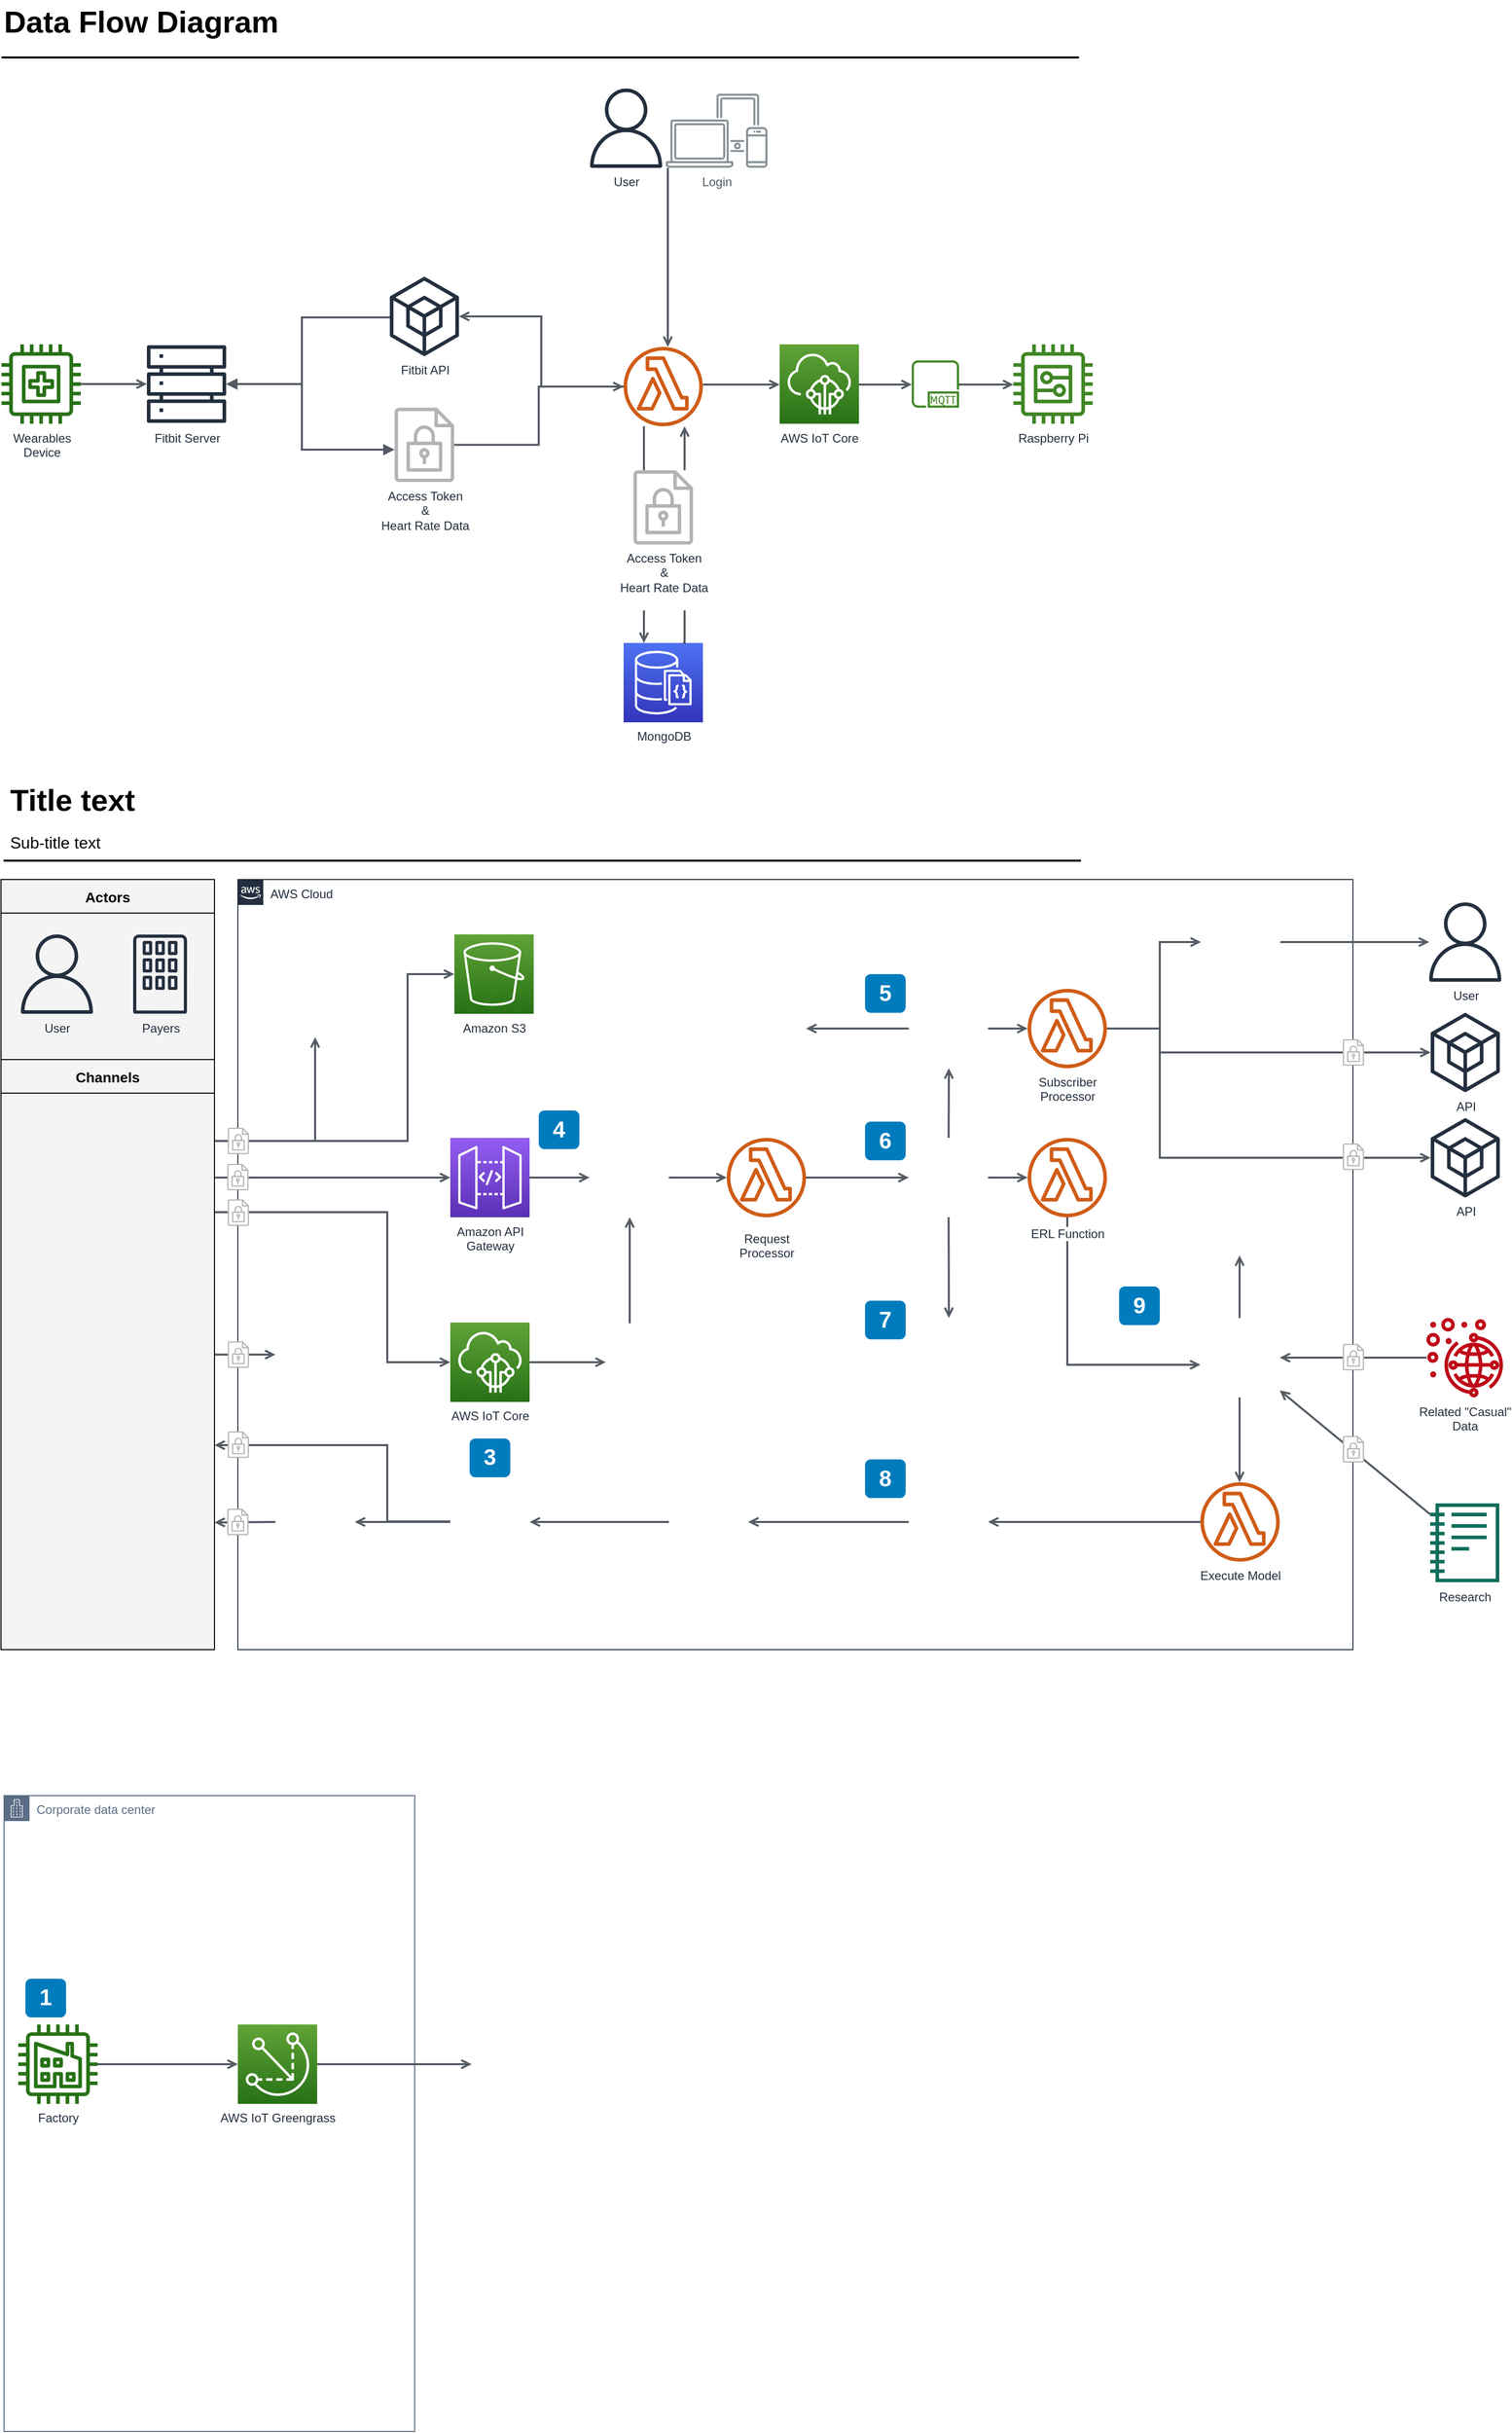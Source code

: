<mxfile version="21.3.6" type="github">
  <diagram id="Ht1M8jgEwFfnCIfOTk4-" name="Page-1">
    <mxGraphModel dx="1953" dy="1153" grid="0" gridSize="10" guides="1" tooltips="1" connect="1" arrows="1" fold="1" page="1" pageScale="1" pageWidth="827" pageHeight="1169" math="0" shadow="0">
      <root>
        <mxCell id="0" />
        <mxCell id="1" parent="0" />
        <mxCell id="jZVaUwOg5UY3L9NAnvdq-117" value="" style="edgeStyle=elbowEdgeStyle;rounded=0;orthogonalLoop=1;jettySize=auto;html=1;endArrow=open;endFill=0;strokeColor=#545B64;strokeWidth=2;fontSize=14;" parent="1" source="7FZe_vqu72Gb_AemOqgQ-39" target="jZVaUwOg5UY3L9NAnvdq-93" edge="1">
          <mxGeometry relative="1" as="geometry">
            <mxPoint x="498.501" y="217" as="sourcePoint" />
            <mxPoint x="411" y="218" as="targetPoint" />
          </mxGeometry>
        </mxCell>
        <mxCell id="jZVaUwOg5UY3L9NAnvdq-115" value="" style="edgeStyle=elbowEdgeStyle;rounded=0;orthogonalLoop=1;jettySize=auto;html=1;endArrow=open;endFill=0;strokeColor=#545B64;strokeWidth=2;fontSize=14;" parent="1" source="jZVaUwOg5UY3L9NAnvdq-93" target="7FZe_vqu72Gb_AemOqgQ-6" edge="1">
          <mxGeometry relative="1" as="geometry">
            <mxPoint x="218" y="592" as="sourcePoint" />
            <mxPoint x="218" y="523.5" as="targetPoint" />
            <Array as="points">
              <mxPoint x="332" y="338" />
              <mxPoint x="332" y="358" />
            </Array>
          </mxGeometry>
        </mxCell>
        <mxCell id="-QjtrjUzRDEMRZ5MF8oH-47" value="&lt;div&gt;Data Flow Diagram&lt;/div&gt;" style="text;html=1;resizable=0;points=[];autosize=1;align=left;verticalAlign=top;spacingTop=-4;fontSize=30;fontStyle=1;labelBackgroundColor=none;" parent="1" vertex="1">
          <mxGeometry x="36.5" y="26.5" width="290" height="40" as="geometry" />
        </mxCell>
        <mxCell id="SCVMTBWpLvtzJIhz15lM-1" value="" style="line;strokeWidth=2;html=1;fontSize=14;labelBackgroundColor=none;" parent="1" vertex="1">
          <mxGeometry x="36.5" y="77.5" width="1060" height="10" as="geometry" />
        </mxCell>
        <mxCell id="jZVaUwOg5UY3L9NAnvdq-92" value="User" style="outlineConnect=0;fontColor=#232F3E;gradientColor=none;fillColor=#232F3E;strokeColor=none;dashed=0;verticalLabelPosition=bottom;verticalAlign=top;align=center;html=1;fontSize=12;fontStyle=0;aspect=fixed;pointerEvents=1;shape=mxgraph.aws4.user;labelBackgroundColor=none;" parent="1" vertex="1">
          <mxGeometry x="612.0" y="113" width="78" height="78" as="geometry" />
        </mxCell>
        <mxCell id="jZVaUwOg5UY3L9NAnvdq-93" value="Fitbit API" style="outlineConnect=0;fontColor=#232F3E;gradientColor=none;fillColor=#232F3E;strokeColor=none;dashed=0;verticalLabelPosition=bottom;verticalAlign=top;align=center;html=1;fontSize=12;fontStyle=0;aspect=fixed;pointerEvents=1;shape=mxgraph.aws4.external_sdk;labelBackgroundColor=none;" parent="1" vertex="1">
          <mxGeometry x="418.5" y="298" width="68" height="78" as="geometry" />
        </mxCell>
        <mxCell id="jZVaUwOg5UY3L9NAnvdq-164" value="" style="group" parent="1" vertex="1" connectable="0">
          <mxGeometry x="423" y="426.75" width="59" height="80.5" as="geometry" />
        </mxCell>
        <mxCell id="jZVaUwOg5UY3L9NAnvdq-165" value="" style="rounded=0;whiteSpace=wrap;html=1;labelBackgroundColor=#ffffff;fontSize=14;align=center;strokeColor=none;" parent="jZVaUwOg5UY3L9NAnvdq-164" vertex="1">
          <mxGeometry width="59.0" height="80.5" as="geometry" />
        </mxCell>
        <mxCell id="jZVaUwOg5UY3L9NAnvdq-166" value="&lt;div&gt;Access Token&lt;/div&gt;&lt;div&gt;&amp;amp;&lt;/div&gt;&lt;div&gt;Heart Rate Data&lt;br&gt;&lt;/div&gt;&lt;div&gt;&lt;br&gt;&lt;/div&gt;" style="outlineConnect=0;fontColor=#232F3E;gradientColor=none;fillColor=#B3B3B3;strokeColor=none;dashed=0;verticalLabelPosition=bottom;verticalAlign=top;align=center;html=1;fontSize=12;fontStyle=0;aspect=fixed;pointerEvents=1;shape=mxgraph.aws4.encrypted_data;labelBackgroundColor=#ffffff;" parent="jZVaUwOg5UY3L9NAnvdq-164" vertex="1">
          <mxGeometry width="59.0" height="73.048" as="geometry" />
        </mxCell>
        <mxCell id="7FZe_vqu72Gb_AemOqgQ-3" value="AWS IoT Core" style="outlineConnect=0;fontColor=#232F3E;gradientColor=#60A337;gradientDirection=north;fillColor=#277116;strokeColor=#ffffff;dashed=0;verticalLabelPosition=bottom;verticalAlign=top;align=center;html=1;fontSize=12;fontStyle=0;aspect=fixed;shape=mxgraph.aws4.resourceIcon;resIcon=mxgraph.aws4.iot_core;labelBackgroundColor=none;" parent="1" vertex="1">
          <mxGeometry x="802" y="364.5" width="78" height="78" as="geometry" />
        </mxCell>
        <mxCell id="jZVaUwOg5UY3L9NAnvdq-69" value="&lt;div&gt;Wearables&lt;/div&gt;&lt;div&gt;Device&lt;/div&gt;&lt;div&gt;&lt;br&gt;&lt;/div&gt;" style="outlineConnect=0;fontColor=#232F3E;gradientColor=none;fillColor=#277116;strokeColor=none;dashed=0;verticalLabelPosition=bottom;verticalAlign=top;align=center;html=1;fontSize=12;fontStyle=0;aspect=fixed;pointerEvents=1;shape=mxgraph.aws4.medical_emergency;labelBackgroundColor=none;" parent="1" vertex="1">
          <mxGeometry x="36.5" y="364.5" width="78" height="78" as="geometry" />
        </mxCell>
        <mxCell id="7FZe_vqu72Gb_AemOqgQ-6" value="&lt;div&gt;Fitbit Server&lt;/div&gt;" style="sketch=0;outlineConnect=0;fontColor=#232F3E;gradientColor=none;fillColor=#232F3D;strokeColor=none;dashed=0;verticalLabelPosition=bottom;verticalAlign=top;align=center;html=1;fontSize=12;fontStyle=0;aspect=fixed;pointerEvents=1;shape=mxgraph.aws4.servers;" parent="1" vertex="1">
          <mxGeometry x="179.5" y="364.5" width="78" height="78" as="geometry" />
        </mxCell>
        <mxCell id="7FZe_vqu72Gb_AemOqgQ-7" value="Login" style="sketch=0;outlineConnect=0;gradientColor=none;fontColor=#545B64;strokeColor=none;fillColor=#879196;dashed=0;verticalLabelPosition=bottom;verticalAlign=top;align=center;html=1;fontSize=12;fontStyle=0;aspect=fixed;shape=mxgraph.aws4.illustration_devices;pointerEvents=1" parent="1" vertex="1">
          <mxGeometry x="690" y="118" width="100" height="73" as="geometry" />
        </mxCell>
        <mxCell id="7FZe_vqu72Gb_AemOqgQ-8" value="&lt;div&gt;MongoDB&lt;/div&gt;&lt;div&gt;&lt;br&gt;&lt;/div&gt;" style="sketch=0;points=[[0,0,0],[0.25,0,0],[0.5,0,0],[0.75,0,0],[1,0,0],[0,1,0],[0.25,1,0],[0.5,1,0],[0.75,1,0],[1,1,0],[0,0.25,0],[0,0.5,0],[0,0.75,0],[1,0.25,0],[1,0.5,0],[1,0.75,0]];outlineConnect=0;fontColor=#232F3E;gradientColor=#4D72F3;gradientDirection=north;fillColor=#3334B9;strokeColor=#ffffff;dashed=0;verticalLabelPosition=bottom;verticalAlign=top;align=center;html=1;fontSize=12;fontStyle=0;aspect=fixed;shape=mxgraph.aws4.resourceIcon;resIcon=mxgraph.aws4.documentdb_with_mongodb_compatibility;" parent="1" vertex="1">
          <mxGeometry x="648.5" y="658" width="78" height="78" as="geometry" />
        </mxCell>
        <mxCell id="7FZe_vqu72Gb_AemOqgQ-11" value="" style="edgeStyle=elbowEdgeStyle;rounded=0;orthogonalLoop=1;jettySize=auto;html=1;endArrow=open;endFill=0;strokeColor=#545B64;strokeWidth=2;fontSize=14;" parent="1" source="jZVaUwOg5UY3L9NAnvdq-69" target="7FZe_vqu72Gb_AemOqgQ-6" edge="1">
          <mxGeometry relative="1" as="geometry">
            <mxPoint x="139.5" y="403" as="sourcePoint" />
            <mxPoint x="240.5" y="403" as="targetPoint" />
          </mxGeometry>
        </mxCell>
        <mxCell id="7FZe_vqu72Gb_AemOqgQ-16" value="" style="edgeStyle=orthogonalEdgeStyle;html=1;endArrow=block;elbow=vertical;startArrow=block;startFill=1;endFill=1;strokeColor=#545B64;rounded=0;strokeWidth=2;" parent="1" source="7FZe_vqu72Gb_AemOqgQ-6" target="jZVaUwOg5UY3L9NAnvdq-166" edge="1">
          <mxGeometry width="100" relative="1" as="geometry">
            <mxPoint x="257.5" y="544.25" as="sourcePoint" />
            <mxPoint x="389.5" y="544.25" as="targetPoint" />
            <Array as="points">
              <mxPoint x="332" y="404" />
              <mxPoint x="332" y="468" />
            </Array>
          </mxGeometry>
        </mxCell>
        <mxCell id="7FZe_vqu72Gb_AemOqgQ-19" value="" style="edgeStyle=elbowEdgeStyle;rounded=0;orthogonalLoop=1;jettySize=auto;html=1;endArrow=open;endFill=0;strokeColor=#545B64;strokeWidth=2;fontSize=14;" parent="1" source="7FZe_vqu72Gb_AemOqgQ-7" target="7FZe_vqu72Gb_AemOqgQ-39" edge="1">
          <mxGeometry relative="1" as="geometry">
            <mxPoint x="748.5" y="138.5" as="sourcePoint" />
            <mxPoint x="692" y="328" as="targetPoint" />
            <Array as="points">
              <mxPoint x="692" y="258" />
            </Array>
          </mxGeometry>
        </mxCell>
        <mxCell id="7FZe_vqu72Gb_AemOqgQ-22" value="" style="edgeStyle=elbowEdgeStyle;rounded=0;orthogonalLoop=1;jettySize=auto;html=1;endArrow=open;endFill=0;strokeColor=#545B64;strokeWidth=2;fontSize=14;exitX=0.75;exitY=0;exitDx=0;exitDy=0;exitPerimeter=0;" parent="1" source="7FZe_vqu72Gb_AemOqgQ-8" target="7FZe_vqu72Gb_AemOqgQ-39" edge="1">
          <mxGeometry relative="1" as="geometry">
            <mxPoint x="718.5" y="538" as="sourcePoint" />
            <mxPoint x="708.5" y="442.5" as="targetPoint" />
            <Array as="points">
              <mxPoint x="708.5" y="438" />
              <mxPoint x="719.5" y="521" />
            </Array>
          </mxGeometry>
        </mxCell>
        <mxCell id="7FZe_vqu72Gb_AemOqgQ-23" value="" style="edgeStyle=elbowEdgeStyle;rounded=0;orthogonalLoop=1;jettySize=auto;html=1;endArrow=open;endFill=0;strokeColor=#545B64;strokeWidth=2;fontSize=14;entryX=0.25;entryY=0;entryDx=0;entryDy=0;entryPerimeter=0;" parent="1" source="7FZe_vqu72Gb_AemOqgQ-39" target="7FZe_vqu72Gb_AemOqgQ-8" edge="1">
          <mxGeometry relative="1" as="geometry">
            <mxPoint x="668" y="438" as="sourcePoint" />
            <mxPoint x="729.5" y="386" as="targetPoint" />
            <Array as="points">
              <mxPoint x="668.5" y="378" />
            </Array>
          </mxGeometry>
        </mxCell>
        <mxCell id="7FZe_vqu72Gb_AemOqgQ-24" value="" style="group" parent="1" vertex="1" connectable="0">
          <mxGeometry x="658" y="488.25" width="59" height="80.5" as="geometry" />
        </mxCell>
        <mxCell id="7FZe_vqu72Gb_AemOqgQ-25" value="" style="rounded=0;whiteSpace=wrap;html=1;labelBackgroundColor=#ffffff;fontSize=14;align=center;strokeColor=none;" parent="7FZe_vqu72Gb_AemOqgQ-24" vertex="1">
          <mxGeometry width="59.0" height="80.5" as="geometry" />
        </mxCell>
        <mxCell id="7FZe_vqu72Gb_AemOqgQ-26" value="&lt;div&gt;Access Token&lt;/div&gt;&lt;div&gt;&amp;amp;&lt;/div&gt;&lt;div&gt;Heart Rate Data&lt;br&gt;&lt;/div&gt;&lt;div&gt;&lt;br&gt;&lt;/div&gt;" style="outlineConnect=0;fontColor=#232F3E;gradientColor=none;fillColor=#B3B3B3;strokeColor=none;dashed=0;verticalLabelPosition=bottom;verticalAlign=top;align=center;html=1;fontSize=12;fontStyle=0;aspect=fixed;pointerEvents=1;shape=mxgraph.aws4.encrypted_data;labelBackgroundColor=#ffffff;" parent="7FZe_vqu72Gb_AemOqgQ-24" vertex="1">
          <mxGeometry width="59.0" height="73.048" as="geometry" />
        </mxCell>
        <mxCell id="7FZe_vqu72Gb_AemOqgQ-28" value="" style="edgeStyle=elbowEdgeStyle;rounded=0;orthogonalLoop=1;jettySize=auto;html=1;endArrow=open;endFill=0;strokeColor=#545B64;strokeWidth=2;fontSize=14;" parent="1" target="7FZe_vqu72Gb_AemOqgQ-3" edge="1">
          <mxGeometry relative="1" as="geometry">
            <mxPoint x="726.5" y="404" as="sourcePoint" />
            <mxPoint x="798.501" y="404" as="targetPoint" />
            <Array as="points">
              <mxPoint x="758.5" y="404" />
              <mxPoint x="800.5" y="531.5" />
            </Array>
          </mxGeometry>
        </mxCell>
        <mxCell id="7FZe_vqu72Gb_AemOqgQ-30" value="" style="sketch=0;outlineConnect=0;fontColor=#232F3E;gradientColor=none;fillColor=#3F8624;strokeColor=none;dashed=0;verticalLabelPosition=bottom;verticalAlign=top;align=center;html=1;fontSize=12;fontStyle=0;aspect=fixed;pointerEvents=1;shape=mxgraph.aws4.mqtt_protocol;" parent="1" vertex="1">
          <mxGeometry x="932" y="380.25" width="46.5" height="46.5" as="geometry" />
        </mxCell>
        <mxCell id="7FZe_vqu72Gb_AemOqgQ-31" value="" style="edgeStyle=elbowEdgeStyle;rounded=0;orthogonalLoop=1;jettySize=auto;html=1;endArrow=open;endFill=0;strokeColor=#545B64;strokeWidth=2;fontSize=14;" parent="1" source="7FZe_vqu72Gb_AemOqgQ-3" target="7FZe_vqu72Gb_AemOqgQ-30" edge="1">
          <mxGeometry relative="1" as="geometry">
            <mxPoint x="1048.5" y="448" as="sourcePoint" />
            <mxPoint x="1110.5" y="448" as="targetPoint" />
            <Array as="points">
              <mxPoint x="912" y="404" />
              <mxPoint x="1038.5" y="404" />
              <mxPoint x="1144.5" y="587" />
            </Array>
          </mxGeometry>
        </mxCell>
        <mxCell id="7FZe_vqu72Gb_AemOqgQ-32" value="" style="edgeStyle=elbowEdgeStyle;rounded=0;orthogonalLoop=1;jettySize=auto;html=1;endArrow=open;endFill=0;strokeColor=#545B64;strokeWidth=2;fontSize=14;" parent="1" source="7FZe_vqu72Gb_AemOqgQ-30" target="7FZe_vqu72Gb_AemOqgQ-33" edge="1">
          <mxGeometry relative="1" as="geometry">
            <mxPoint x="1138.5" y="403" as="sourcePoint" />
            <mxPoint x="992" y="258" as="targetPoint" />
            <Array as="points">
              <mxPoint x="1012" y="404" />
              <mxPoint x="1266.5" y="586" />
            </Array>
          </mxGeometry>
        </mxCell>
        <mxCell id="7FZe_vqu72Gb_AemOqgQ-33" value="&lt;div&gt;Raspberry Pi&lt;/div&gt;" style="sketch=0;outlineConnect=0;fontColor=#232F3E;gradientColor=none;fillColor=#3F8624;strokeColor=none;dashed=0;verticalLabelPosition=bottom;verticalAlign=top;align=center;html=1;fontSize=12;fontStyle=0;aspect=fixed;pointerEvents=1;shape=mxgraph.aws4.generic;" parent="1" vertex="1">
          <mxGeometry x="1032" y="364.5" width="78" height="78" as="geometry" />
        </mxCell>
        <mxCell id="7FZe_vqu72Gb_AemOqgQ-39" value="" style="outlineConnect=0;fontColor=#232F3E;gradientColor=none;fillColor=#D05C17;strokeColor=none;dashed=0;verticalLabelPosition=bottom;verticalAlign=top;align=center;html=1;fontSize=12;fontStyle=0;aspect=fixed;pointerEvents=1;shape=mxgraph.aws4.lambda_function;labelBackgroundColor=none;" parent="1" vertex="1">
          <mxGeometry x="648.5" y="367" width="78" height="78" as="geometry" />
        </mxCell>
        <mxCell id="7FZe_vqu72Gb_AemOqgQ-41" value="" style="edgeStyle=elbowEdgeStyle;rounded=0;orthogonalLoop=1;jettySize=auto;html=1;endArrow=open;endFill=0;strokeColor=#545B64;strokeWidth=2;fontSize=14;" parent="1" source="jZVaUwOg5UY3L9NAnvdq-166" target="7FZe_vqu72Gb_AemOqgQ-39" edge="1">
          <mxGeometry relative="1" as="geometry">
            <mxPoint x="525" y="556" as="sourcePoint" />
            <mxPoint x="552" y="488" as="targetPoint" />
          </mxGeometry>
        </mxCell>
        <mxCell id="jTYVwC12wdhFCiJbPZCt-1" value="AWS Cloud" style="points=[[0,0],[0.25,0],[0.5,0],[0.75,0],[1,0],[1,0.25],[1,0.5],[1,0.75],[1,1],[0.75,1],[0.5,1],[0.25,1],[0,1],[0,0.75],[0,0.5],[0,0.25]];outlineConnect=0;gradientColor=none;html=1;whiteSpace=wrap;fontSize=12;fontStyle=0;shape=mxgraph.aws4.group;grIcon=mxgraph.aws4.group_aws_cloud_alt;strokeColor=#232F3E;fillColor=none;verticalAlign=top;align=left;spacingLeft=30;fontColor=#232F3E;dashed=0;labelBackgroundColor=none;container=1;pointerEvents=0;collapsible=0;recursiveResize=0;" vertex="1" parent="1">
          <mxGeometry x="269" y="890.5" width="1097" height="757" as="geometry" />
        </mxCell>
        <mxCell id="jTYVwC12wdhFCiJbPZCt-2" style="edgeStyle=elbowEdgeStyle;rounded=0;orthogonalLoop=1;jettySize=auto;html=1;endArrow=open;endFill=0;strokeColor=#545B64;strokeWidth=2;fontSize=14;" edge="1" parent="1">
          <mxGeometry relative="1" as="geometry">
            <mxPoint x="246" y="1147.5" as="sourcePoint" />
            <Array as="points">
              <mxPoint x="345" y="1087.5" />
            </Array>
            <mxPoint x="345" y="1045.5" as="targetPoint" />
          </mxGeometry>
        </mxCell>
        <mxCell id="jTYVwC12wdhFCiJbPZCt-3" style="edgeStyle=elbowEdgeStyle;rounded=0;orthogonalLoop=1;jettySize=auto;html=1;endArrow=open;endFill=0;strokeColor=#545B64;strokeWidth=2;fontSize=14;" edge="1" parent="1" target="jTYVwC12wdhFCiJbPZCt-66">
          <mxGeometry relative="1" as="geometry">
            <mxPoint x="246" y="1183.5" as="sourcePoint" />
          </mxGeometry>
        </mxCell>
        <mxCell id="jTYVwC12wdhFCiJbPZCt-4" value="" style="edgeStyle=elbowEdgeStyle;rounded=0;orthogonalLoop=1;jettySize=auto;html=1;endArrow=open;endFill=0;strokeColor=#545B64;strokeWidth=2;fontSize=14;" edge="1" parent="1" source="jTYVwC12wdhFCiJbPZCt-66">
          <mxGeometry relative="1" as="geometry">
            <mxPoint x="615" y="1183.5" as="targetPoint" />
          </mxGeometry>
        </mxCell>
        <mxCell id="jTYVwC12wdhFCiJbPZCt-5" value="" style="edgeStyle=elbowEdgeStyle;rounded=0;orthogonalLoop=1;jettySize=auto;html=1;endArrow=open;endFill=0;strokeColor=#545B64;strokeWidth=2;fontSize=14;" edge="1" parent="1" target="jTYVwC12wdhFCiJbPZCt-71">
          <mxGeometry relative="1" as="geometry">
            <mxPoint x="693" y="1183.5" as="sourcePoint" />
          </mxGeometry>
        </mxCell>
        <mxCell id="jTYVwC12wdhFCiJbPZCt-6" value="" style="edgeStyle=elbowEdgeStyle;rounded=0;orthogonalLoop=1;jettySize=auto;html=1;endArrow=open;endFill=0;strokeColor=#545B64;strokeWidth=2;fontSize=14;" edge="1" parent="1">
          <mxGeometry relative="1" as="geometry">
            <mxPoint x="929.0" y="1037" as="sourcePoint" />
            <mxPoint x="828" y="1037" as="targetPoint" />
          </mxGeometry>
        </mxCell>
        <mxCell id="jTYVwC12wdhFCiJbPZCt-7" value="" style="edgeStyle=elbowEdgeStyle;rounded=0;orthogonalLoop=1;jettySize=auto;html=1;endArrow=open;endFill=0;strokeColor=#545B64;strokeWidth=2;fontSize=14;" edge="1" parent="1" target="jTYVwC12wdhFCiJbPZCt-70">
          <mxGeometry relative="1" as="geometry">
            <mxPoint x="1007" y="1037" as="sourcePoint" />
          </mxGeometry>
        </mxCell>
        <mxCell id="jTYVwC12wdhFCiJbPZCt-8" value="" style="edgeStyle=elbowEdgeStyle;rounded=0;orthogonalLoop=1;jettySize=auto;html=1;endArrow=open;endFill=0;strokeColor=#545B64;strokeWidth=2;fontSize=14;" edge="1" parent="1" source="jTYVwC12wdhFCiJbPZCt-70">
          <mxGeometry relative="1" as="geometry">
            <Array as="points">
              <mxPoint x="1176" y="997.5" />
            </Array>
            <mxPoint x="1216.5" y="952" as="targetPoint" />
          </mxGeometry>
        </mxCell>
        <mxCell id="jTYVwC12wdhFCiJbPZCt-9" value="" style="edgeStyle=orthogonalEdgeStyle;rounded=0;orthogonalLoop=1;jettySize=auto;html=1;endArrow=open;endFill=0;strokeColor=#545B64;strokeWidth=2;fontSize=14;" edge="1" parent="1" source="jTYVwC12wdhFCiJbPZCt-70" target="jTYVwC12wdhFCiJbPZCt-84">
          <mxGeometry relative="1" as="geometry">
            <Array as="points">
              <mxPoint x="1176" y="1037.5" />
              <mxPoint x="1176" y="1060.5" />
            </Array>
          </mxGeometry>
        </mxCell>
        <mxCell id="jTYVwC12wdhFCiJbPZCt-10" value="" style="edgeStyle=elbowEdgeStyle;rounded=0;orthogonalLoop=1;jettySize=auto;html=1;endArrow=open;endFill=0;strokeColor=#545B64;strokeWidth=2;fontSize=14;" edge="1" parent="1" source="jTYVwC12wdhFCiJbPZCt-71">
          <mxGeometry relative="1" as="geometry">
            <mxPoint x="929.0" y="1183.5" as="targetPoint" />
          </mxGeometry>
        </mxCell>
        <mxCell id="jTYVwC12wdhFCiJbPZCt-11" value="" style="edgeStyle=elbowEdgeStyle;rounded=0;orthogonalLoop=1;jettySize=auto;html=1;endArrow=open;endFill=0;strokeColor=#545B64;strokeWidth=2;fontSize=14;" edge="1" parent="1" target="jTYVwC12wdhFCiJbPZCt-73">
          <mxGeometry relative="1" as="geometry">
            <mxPoint x="1007.0" y="1183.5" as="sourcePoint" />
          </mxGeometry>
        </mxCell>
        <mxCell id="jTYVwC12wdhFCiJbPZCt-12" value="" style="edgeStyle=elbowEdgeStyle;rounded=0;orthogonalLoop=1;jettySize=auto;html=1;endArrow=open;endFill=0;strokeColor=#545B64;strokeWidth=2;fontSize=14;" edge="1" parent="1">
          <mxGeometry relative="1" as="geometry">
            <mxPoint x="968.25" y="1144.5" as="sourcePoint" />
            <mxPoint x="968.25" y="1076" as="targetPoint" />
          </mxGeometry>
        </mxCell>
        <mxCell id="jTYVwC12wdhFCiJbPZCt-13" value="" style="edgeStyle=elbowEdgeStyle;rounded=0;orthogonalLoop=1;jettySize=auto;html=1;endArrow=open;endFill=0;strokeColor=#545B64;strokeWidth=2;fontSize=14;" edge="1" parent="1">
          <mxGeometry relative="1" as="geometry">
            <mxPoint x="968.25" y="1222.5" as="sourcePoint" />
            <mxPoint x="968.25" y="1321.5" as="targetPoint" />
          </mxGeometry>
        </mxCell>
        <mxCell id="jTYVwC12wdhFCiJbPZCt-14" value="" style="edgeStyle=elbowEdgeStyle;rounded=0;orthogonalLoop=1;jettySize=auto;html=1;endArrow=open;endFill=0;strokeColor=#545B64;strokeWidth=2;fontSize=14;" edge="1" parent="1" source="jTYVwC12wdhFCiJbPZCt-73">
          <mxGeometry relative="1" as="geometry">
            <Array as="points">
              <mxPoint x="1085" y="1367.5" />
            </Array>
            <mxPoint x="1216" y="1367.5" as="targetPoint" />
          </mxGeometry>
        </mxCell>
        <mxCell id="jTYVwC12wdhFCiJbPZCt-15" value="" style="edgeStyle=elbowEdgeStyle;rounded=0;orthogonalLoop=1;jettySize=auto;html=1;endArrow=open;endFill=0;strokeColor=#545B64;strokeWidth=2;fontSize=14;elbow=vertical;" edge="1" parent="1">
          <mxGeometry relative="1" as="geometry">
            <mxPoint x="246" y="1522.5" as="targetPoint" />
            <mxPoint x="306" y="1522" as="sourcePoint" />
          </mxGeometry>
        </mxCell>
        <mxCell id="jTYVwC12wdhFCiJbPZCt-16" value="" style="edgeStyle=elbowEdgeStyle;rounded=0;orthogonalLoop=1;jettySize=auto;html=1;endArrow=open;endFill=0;strokeColor=#545B64;strokeWidth=2;fontSize=14;" edge="1" parent="1" source="jTYVwC12wdhFCiJbPZCt-76">
          <mxGeometry relative="1" as="geometry">
            <mxPoint x="631" y="1365" as="targetPoint" />
          </mxGeometry>
        </mxCell>
        <mxCell id="jTYVwC12wdhFCiJbPZCt-17" value="" style="edgeStyle=elbowEdgeStyle;rounded=0;orthogonalLoop=1;jettySize=auto;html=1;endArrow=open;endFill=0;strokeColor=#545B64;strokeWidth=2;fontSize=14;" edge="1" parent="1">
          <mxGeometry relative="1" as="geometry">
            <mxPoint x="478" y="1521.5" as="sourcePoint" />
            <mxPoint x="246" y="1446.5" as="targetPoint" />
            <Array as="points">
              <mxPoint x="416" y="1486.5" />
            </Array>
          </mxGeometry>
        </mxCell>
        <mxCell id="jTYVwC12wdhFCiJbPZCt-18" value="" style="edgeStyle=elbowEdgeStyle;rounded=0;orthogonalLoop=1;jettySize=auto;html=1;endArrow=open;endFill=0;strokeColor=#545B64;strokeWidth=2;fontSize=14;" edge="1" parent="1">
          <mxGeometry relative="1" as="geometry">
            <mxPoint x="478" y="1522" as="sourcePoint" />
            <mxPoint x="384" y="1522" as="targetPoint" />
          </mxGeometry>
        </mxCell>
        <mxCell id="jTYVwC12wdhFCiJbPZCt-19" value="" style="edgeStyle=elbowEdgeStyle;rounded=0;orthogonalLoop=1;jettySize=auto;html=1;endArrow=open;endFill=0;strokeColor=#545B64;strokeWidth=2;fontSize=14;" edge="1" parent="1">
          <mxGeometry relative="1" as="geometry">
            <mxPoint x="654.5" y="1326.781" as="sourcePoint" />
            <mxPoint x="654.5" y="1222.5" as="targetPoint" />
          </mxGeometry>
        </mxCell>
        <mxCell id="jTYVwC12wdhFCiJbPZCt-20" value="" style="edgeStyle=elbowEdgeStyle;rounded=0;orthogonalLoop=1;jettySize=auto;html=1;endArrow=open;endFill=0;strokeColor=#545B64;strokeWidth=2;fontSize=14;" edge="1" parent="1">
          <mxGeometry relative="1" as="geometry">
            <mxPoint x="693" y="1522" as="sourcePoint" />
            <mxPoint x="556" y="1522" as="targetPoint" />
          </mxGeometry>
        </mxCell>
        <mxCell id="jTYVwC12wdhFCiJbPZCt-21" value="" style="edgeStyle=elbowEdgeStyle;rounded=0;orthogonalLoop=1;jettySize=auto;html=1;endArrow=open;endFill=0;strokeColor=#545B64;strokeWidth=2;fontSize=14;" edge="1" parent="1">
          <mxGeometry relative="1" as="geometry">
            <mxPoint x="771" y="1522" as="targetPoint" />
            <mxPoint x="929.0" y="1522" as="sourcePoint" />
          </mxGeometry>
        </mxCell>
        <mxCell id="jTYVwC12wdhFCiJbPZCt-22" value="" style="edgeStyle=elbowEdgeStyle;rounded=0;orthogonalLoop=1;jettySize=auto;html=1;endArrow=open;endFill=0;strokeColor=#545B64;strokeWidth=2;fontSize=14;" edge="1" parent="1" target="jTYVwC12wdhFCiJbPZCt-83">
          <mxGeometry relative="1" as="geometry">
            <mxPoint x="1294.5" y="952" as="sourcePoint" />
          </mxGeometry>
        </mxCell>
        <mxCell id="jTYVwC12wdhFCiJbPZCt-23" value="" style="edgeStyle=elbowEdgeStyle;rounded=0;orthogonalLoop=1;jettySize=auto;html=1;endArrow=open;endFill=0;strokeColor=#545B64;strokeWidth=2;fontSize=14;" edge="1" parent="1" target="jTYVwC12wdhFCiJbPZCt-87">
          <mxGeometry relative="1" as="geometry">
            <mxPoint x="1254.5" y="1399.5" as="sourcePoint" />
          </mxGeometry>
        </mxCell>
        <mxCell id="jTYVwC12wdhFCiJbPZCt-24" value="" style="edgeStyle=elbowEdgeStyle;rounded=0;orthogonalLoop=1;jettySize=auto;html=1;endArrow=open;endFill=0;strokeColor=#545B64;strokeWidth=2;fontSize=14;" edge="1" parent="1">
          <mxGeometry relative="1" as="geometry">
            <mxPoint x="1254.5" y="1260" as="targetPoint" />
            <mxPoint x="1254.5" y="1321.5" as="sourcePoint" />
          </mxGeometry>
        </mxCell>
        <mxCell id="jTYVwC12wdhFCiJbPZCt-25" value="" style="edgeStyle=elbowEdgeStyle;rounded=0;orthogonalLoop=1;jettySize=auto;html=1;endArrow=open;endFill=0;strokeColor=#545B64;strokeWidth=2;fontSize=14;" edge="1" parent="1" source="jTYVwC12wdhFCiJbPZCt-87">
          <mxGeometry relative="1" as="geometry">
            <mxPoint x="1007" y="1522" as="targetPoint" />
          </mxGeometry>
        </mxCell>
        <mxCell id="jTYVwC12wdhFCiJbPZCt-26" value="" style="edgeStyle=elbowEdgeStyle;rounded=0;orthogonalLoop=1;jettySize=auto;html=1;endArrow=open;endFill=0;strokeColor=#545B64;strokeWidth=2;fontSize=14;" edge="1" parent="1" source="jTYVwC12wdhFCiJbPZCt-88">
          <mxGeometry relative="1" as="geometry">
            <mxPoint x="1294.0" y="1360.5" as="targetPoint" />
          </mxGeometry>
        </mxCell>
        <mxCell id="jTYVwC12wdhFCiJbPZCt-27" value="" style="rounded=0;orthogonalLoop=1;jettySize=auto;html=1;endArrow=open;endFill=0;strokeColor=#545B64;strokeWidth=2;fontSize=14;" edge="1" parent="1" source="jTYVwC12wdhFCiJbPZCt-89">
          <mxGeometry relative="1" as="geometry">
            <mxPoint x="1294.0" y="1392.618" as="targetPoint" />
          </mxGeometry>
        </mxCell>
        <mxCell id="jTYVwC12wdhFCiJbPZCt-28" value="" style="edgeStyle=elbowEdgeStyle;rounded=0;orthogonalLoop=1;jettySize=auto;html=1;endArrow=open;endFill=0;strokeColor=#545B64;strokeWidth=2;fontSize=14;" edge="1" parent="1" source="jTYVwC12wdhFCiJbPZCt-70" target="jTYVwC12wdhFCiJbPZCt-85">
          <mxGeometry relative="1" as="geometry">
            <mxPoint x="1114" y="1047" as="sourcePoint" />
            <mxPoint x="1496.212" y="1110.5" as="targetPoint" />
            <Array as="points">
              <mxPoint x="1176" y="1097.5" />
            </Array>
          </mxGeometry>
        </mxCell>
        <mxCell id="jTYVwC12wdhFCiJbPZCt-29" style="edgeStyle=elbowEdgeStyle;rounded=0;orthogonalLoop=1;jettySize=auto;html=1;endArrow=open;endFill=0;strokeColor=#545B64;strokeWidth=2;fontSize=14;exitX=1;exitY=0.5;exitDx=0;exitDy=0;elbow=vertical;" edge="1" parent="1" source="jTYVwC12wdhFCiJbPZCt-57">
          <mxGeometry relative="1" as="geometry">
            <mxPoint x="226" y="1227.5" as="sourcePoint" />
            <mxPoint x="306" y="1357" as="targetPoint" />
          </mxGeometry>
        </mxCell>
        <mxCell id="jTYVwC12wdhFCiJbPZCt-30" style="edgeStyle=elbowEdgeStyle;rounded=0;orthogonalLoop=1;jettySize=auto;html=1;endArrow=open;endFill=0;strokeColor=#545B64;strokeWidth=2;fontSize=14;" edge="1" parent="1" target="jTYVwC12wdhFCiJbPZCt-76">
          <mxGeometry relative="1" as="geometry">
            <mxPoint x="246" y="1217.5" as="sourcePoint" />
            <mxPoint x="488" y="1193.5" as="targetPoint" />
            <Array as="points">
              <mxPoint x="416" y="1277.5" />
            </Array>
          </mxGeometry>
        </mxCell>
        <mxCell id="jTYVwC12wdhFCiJbPZCt-31" style="edgeStyle=elbowEdgeStyle;rounded=0;orthogonalLoop=1;jettySize=auto;html=1;endArrow=open;endFill=0;strokeColor=#545B64;strokeWidth=2;fontSize=14;" edge="1" parent="1" target="jTYVwC12wdhFCiJbPZCt-65">
          <mxGeometry relative="1" as="geometry">
            <mxPoint x="246" y="1147.5" as="sourcePoint" />
            <mxPoint x="355" y="1055.5" as="targetPoint" />
            <Array as="points">
              <mxPoint x="436" y="1077.5" />
            </Array>
          </mxGeometry>
        </mxCell>
        <mxCell id="jTYVwC12wdhFCiJbPZCt-42" value="Title text&lt;br&gt;" style="text;html=1;resizable=0;points=[];autosize=1;align=left;verticalAlign=top;spacingTop=-4;fontSize=30;fontStyle=1;labelBackgroundColor=none;" vertex="1" parent="1">
          <mxGeometry x="42.5" y="792" width="130" height="40" as="geometry" />
        </mxCell>
        <mxCell id="jTYVwC12wdhFCiJbPZCt-43" value="Sub-title text&lt;br style=&quot;font-size: 16px&quot;&gt;" style="text;html=1;resizable=0;points=[];autosize=1;align=left;verticalAlign=top;spacingTop=-4;fontSize=16;labelBackgroundColor=none;" vertex="1" parent="1">
          <mxGeometry x="42.5" y="842" width="100" height="20" as="geometry" />
        </mxCell>
        <mxCell id="jTYVwC12wdhFCiJbPZCt-44" value="" style="line;strokeWidth=2;html=1;fontSize=14;labelBackgroundColor=none;" vertex="1" parent="1">
          <mxGeometry x="38.5" y="867" width="1060" height="10" as="geometry" />
        </mxCell>
        <mxCell id="jTYVwC12wdhFCiJbPZCt-54" value="Actors" style="swimlane;fontSize=14;align=center;swimlaneFillColor=#f4f4f4;fillColor=#f4f4f4;startSize=33;container=1;pointerEvents=0;collapsible=0;recursiveResize=0;" vertex="1" parent="1">
          <mxGeometry x="36" y="890.5" width="210" height="177" as="geometry" />
        </mxCell>
        <mxCell id="jTYVwC12wdhFCiJbPZCt-55" value="User" style="outlineConnect=0;fontColor=#232F3E;gradientColor=none;fillColor=#232F3E;strokeColor=none;dashed=0;verticalLabelPosition=bottom;verticalAlign=top;align=center;html=1;fontSize=12;fontStyle=0;aspect=fixed;pointerEvents=1;shape=mxgraph.aws4.user;labelBackgroundColor=none;" vertex="1" parent="jTYVwC12wdhFCiJbPZCt-54">
          <mxGeometry x="16" y="54" width="78" height="78" as="geometry" />
        </mxCell>
        <mxCell id="jTYVwC12wdhFCiJbPZCt-56" value="Payers" style="outlineConnect=0;fontColor=#232F3E;gradientColor=none;fillColor=#232F3E;strokeColor=none;dashed=0;verticalLabelPosition=bottom;verticalAlign=top;align=center;html=1;fontSize=12;fontStyle=0;aspect=fixed;pointerEvents=1;shape=mxgraph.aws4.corporate_data_center;labelBackgroundColor=none;" vertex="1" parent="jTYVwC12wdhFCiJbPZCt-54">
          <mxGeometry x="130" y="54" width="53" height="78" as="geometry" />
        </mxCell>
        <mxCell id="jTYVwC12wdhFCiJbPZCt-57" value="Channels" style="swimlane;fontSize=14;align=center;swimlaneFillColor=#f4f4f4;fillColor=#f4f4f4;startSize=33;container=1;pointerEvents=0;collapsible=0;recursiveResize=0;" vertex="1" parent="1">
          <mxGeometry x="36" y="1067.5" width="210" height="580" as="geometry" />
        </mxCell>
        <mxCell id="jTYVwC12wdhFCiJbPZCt-63" value="4" style="rounded=1;whiteSpace=wrap;html=1;fillColor=#007CBD;strokeColor=none;fontColor=#FFFFFF;fontStyle=1;fontSize=22;labelBackgroundColor=none;" vertex="1" parent="1">
          <mxGeometry x="565" y="1117.5" width="40" height="38" as="geometry" />
        </mxCell>
        <mxCell id="jTYVwC12wdhFCiJbPZCt-65" value="Amazon S3" style="outlineConnect=0;fontColor=#232F3E;gradientColor=#60A337;gradientDirection=north;fillColor=#277116;strokeColor=#ffffff;dashed=0;verticalLabelPosition=bottom;verticalAlign=top;align=center;html=1;fontSize=12;fontStyle=0;aspect=fixed;shape=mxgraph.aws4.resourceIcon;resIcon=mxgraph.aws4.s3;labelBackgroundColor=none;" vertex="1" parent="1">
          <mxGeometry x="482" y="944.5" width="78" height="78" as="geometry" />
        </mxCell>
        <mxCell id="jTYVwC12wdhFCiJbPZCt-66" value="Amazon API&lt;br&gt;Gateway&lt;br&gt;" style="outlineConnect=0;fontColor=#232F3E;gradientColor=#945DF2;gradientDirection=north;fillColor=#5A30B5;strokeColor=#ffffff;dashed=0;verticalLabelPosition=bottom;verticalAlign=top;align=center;html=1;fontSize=12;fontStyle=0;aspect=fixed;shape=mxgraph.aws4.resourceIcon;resIcon=mxgraph.aws4.api_gateway;labelBackgroundColor=none;" vertex="1" parent="1">
          <mxGeometry x="478" y="1144.5" width="78" height="78" as="geometry" />
        </mxCell>
        <mxCell id="jTYVwC12wdhFCiJbPZCt-70" value="Subscriber&lt;br&gt;Processor&lt;br&gt;" style="outlineConnect=0;fontColor=#232F3E;gradientColor=none;fillColor=#D05C17;strokeColor=none;dashed=0;verticalLabelPosition=bottom;verticalAlign=top;align=center;html=1;fontSize=12;fontStyle=0;aspect=fixed;pointerEvents=1;shape=mxgraph.aws4.lambda_function;labelBackgroundColor=none;" vertex="1" parent="1">
          <mxGeometry x="1046" y="998" width="78" height="78" as="geometry" />
        </mxCell>
        <mxCell id="jTYVwC12wdhFCiJbPZCt-71" value="Request&lt;br&gt;Processor&lt;br&gt;" style="outlineConnect=0;fontColor=#232F3E;gradientColor=none;fillColor=#D05C17;strokeColor=none;dashed=0;verticalLabelPosition=bottom;verticalAlign=top;align=center;html=1;fontSize=12;fontStyle=0;aspect=fixed;pointerEvents=1;shape=mxgraph.aws4.lambda_function;labelBackgroundColor=#ffffff;spacingTop=7;" vertex="1" parent="1">
          <mxGeometry x="750" y="1144.5" width="78" height="78" as="geometry" />
        </mxCell>
        <mxCell id="jTYVwC12wdhFCiJbPZCt-73" value="ERL Function" style="outlineConnect=0;fontColor=#232F3E;gradientColor=none;fillColor=#D05C17;strokeColor=none;dashed=0;verticalLabelPosition=bottom;verticalAlign=top;align=center;html=1;fontSize=12;fontStyle=0;aspect=fixed;pointerEvents=1;shape=mxgraph.aws4.lambda_function;labelBackgroundColor=#ffffff;spacingTop=2;" vertex="1" parent="1">
          <mxGeometry x="1046" y="1144.5" width="78" height="78" as="geometry" />
        </mxCell>
        <mxCell id="jTYVwC12wdhFCiJbPZCt-76" value="AWS IoT Core" style="outlineConnect=0;fontColor=#232F3E;gradientColor=#60A337;gradientDirection=north;fillColor=#277116;strokeColor=#ffffff;dashed=0;verticalLabelPosition=bottom;verticalAlign=top;align=center;html=1;fontSize=12;fontStyle=0;aspect=fixed;shape=mxgraph.aws4.resourceIcon;resIcon=mxgraph.aws4.iot_core;labelBackgroundColor=none;" vertex="1" parent="1">
          <mxGeometry x="478" y="1326" width="78" height="78" as="geometry" />
        </mxCell>
        <mxCell id="jTYVwC12wdhFCiJbPZCt-83" value="User" style="outlineConnect=0;fontColor=#232F3E;gradientColor=none;fillColor=#232F3E;strokeColor=none;dashed=0;verticalLabelPosition=bottom;verticalAlign=top;align=center;html=1;fontSize=12;fontStyle=0;aspect=fixed;pointerEvents=1;shape=mxgraph.aws4.user;labelBackgroundColor=none;" vertex="1" parent="1">
          <mxGeometry x="1437.5" y="913" width="78" height="78" as="geometry" />
        </mxCell>
        <mxCell id="jTYVwC12wdhFCiJbPZCt-84" value="API" style="outlineConnect=0;fontColor=#232F3E;gradientColor=none;fillColor=#232F3E;strokeColor=none;dashed=0;verticalLabelPosition=bottom;verticalAlign=top;align=center;html=1;fontSize=12;fontStyle=0;aspect=fixed;pointerEvents=1;shape=mxgraph.aws4.external_sdk;labelBackgroundColor=none;" vertex="1" parent="1">
          <mxGeometry x="1442.5" y="1021.5" width="68" height="78" as="geometry" />
        </mxCell>
        <mxCell id="jTYVwC12wdhFCiJbPZCt-85" value="API&lt;br&gt;" style="outlineConnect=0;fontColor=#232F3E;gradientColor=none;fillColor=#232F3E;strokeColor=none;dashed=0;verticalLabelPosition=bottom;verticalAlign=top;align=center;html=1;fontSize=12;fontStyle=0;aspect=fixed;pointerEvents=1;shape=mxgraph.aws4.external_sdk;labelBackgroundColor=none;" vertex="1" parent="1">
          <mxGeometry x="1442.5" y="1125" width="68" height="78" as="geometry" />
        </mxCell>
        <mxCell id="jTYVwC12wdhFCiJbPZCt-87" value="Execute Model" style="outlineConnect=0;fontColor=#232F3E;gradientColor=none;fillColor=#D05C17;strokeColor=none;dashed=0;verticalLabelPosition=bottom;verticalAlign=top;align=center;html=1;fontSize=12;fontStyle=0;aspect=fixed;pointerEvents=1;shape=mxgraph.aws4.lambda_function;labelBackgroundColor=none;" vertex="1" parent="1">
          <mxGeometry x="1216" y="1483" width="78" height="78" as="geometry" />
        </mxCell>
        <mxCell id="jTYVwC12wdhFCiJbPZCt-88" value="Related &quot;Casual&quot;&lt;br&gt;Data&lt;br&gt;" style="outlineConnect=0;fontColor=#232F3E;gradientColor=none;fillColor=#BE0917;strokeColor=none;dashed=0;verticalLabelPosition=bottom;verticalAlign=top;align=center;html=1;fontSize=12;fontStyle=0;aspect=fixed;pointerEvents=1;shape=mxgraph.aws4.fleet_management;labelBackgroundColor=none;" vertex="1" parent="1">
          <mxGeometry x="1437" y="1321.5" width="78" height="78" as="geometry" />
        </mxCell>
        <mxCell id="jTYVwC12wdhFCiJbPZCt-89" value="Research&lt;br&gt;" style="outlineConnect=0;fontColor=#232F3E;gradientColor=none;fillColor=#116D5B;strokeColor=none;dashed=0;verticalLabelPosition=bottom;verticalAlign=top;align=center;html=1;fontSize=12;fontStyle=0;aspect=fixed;pointerEvents=1;shape=mxgraph.aws4.sagemaker_notebook;labelBackgroundColor=none;" vertex="1" parent="1">
          <mxGeometry x="1442" y="1503.5" width="68" height="78" as="geometry" />
        </mxCell>
        <mxCell id="jTYVwC12wdhFCiJbPZCt-91" value="3" style="rounded=1;whiteSpace=wrap;html=1;fillColor=#007CBD;strokeColor=none;fontColor=#FFFFFF;fontStyle=1;fontSize=22;labelBackgroundColor=none;" vertex="1" parent="1">
          <mxGeometry x="497" y="1440" width="40" height="38" as="geometry" />
        </mxCell>
        <mxCell id="jTYVwC12wdhFCiJbPZCt-92" value="5" style="rounded=1;whiteSpace=wrap;html=1;fillColor=#007CBD;strokeColor=none;fontColor=#FFFFFF;fontStyle=1;fontSize=22;labelBackgroundColor=none;" vertex="1" parent="1">
          <mxGeometry x="886" y="983.5" width="40" height="38" as="geometry" />
        </mxCell>
        <mxCell id="jTYVwC12wdhFCiJbPZCt-93" value="6" style="rounded=1;whiteSpace=wrap;html=1;fillColor=#007CBD;strokeColor=none;fontColor=#FFFFFF;fontStyle=1;fontSize=22;labelBackgroundColor=none;" vertex="1" parent="1">
          <mxGeometry x="886" y="1128.5" width="40" height="38" as="geometry" />
        </mxCell>
        <mxCell id="jTYVwC12wdhFCiJbPZCt-94" value="7" style="rounded=1;whiteSpace=wrap;html=1;fillColor=#007CBD;strokeColor=none;fontColor=#FFFFFF;fontStyle=1;fontSize=22;labelBackgroundColor=none;" vertex="1" parent="1">
          <mxGeometry x="886" y="1304.5" width="40" height="38" as="geometry" />
        </mxCell>
        <mxCell id="jTYVwC12wdhFCiJbPZCt-95" value="8" style="rounded=1;whiteSpace=wrap;html=1;fillColor=#007CBD;strokeColor=none;fontColor=#FFFFFF;fontStyle=1;fontSize=22;labelBackgroundColor=none;" vertex="1" parent="1">
          <mxGeometry x="886" y="1460.5" width="40" height="38" as="geometry" />
        </mxCell>
        <mxCell id="jTYVwC12wdhFCiJbPZCt-96" value="9" style="rounded=1;whiteSpace=wrap;html=1;fillColor=#007CBD;strokeColor=none;fontColor=#FFFFFF;fontStyle=1;fontSize=22;labelBackgroundColor=none;" vertex="1" parent="1">
          <mxGeometry x="1136" y="1290.5" width="40" height="38" as="geometry" />
        </mxCell>
        <mxCell id="jTYVwC12wdhFCiJbPZCt-98" value="" style="group" vertex="1" connectable="0" parent="1">
          <mxGeometry x="258.5" y="1509" width="21" height="26" as="geometry" />
        </mxCell>
        <mxCell id="jTYVwC12wdhFCiJbPZCt-99" value="" style="rounded=0;whiteSpace=wrap;html=1;labelBackgroundColor=#ffffff;fontSize=14;align=center;strokeColor=none;" vertex="1" parent="jTYVwC12wdhFCiJbPZCt-98">
          <mxGeometry width="21" height="26" as="geometry" />
        </mxCell>
        <mxCell id="jTYVwC12wdhFCiJbPZCt-100" value="" style="outlineConnect=0;fontColor=#232F3E;gradientColor=none;fillColor=#B3B3B3;strokeColor=none;dashed=0;verticalLabelPosition=bottom;verticalAlign=top;align=center;html=1;fontSize=12;fontStyle=0;aspect=fixed;pointerEvents=1;shape=mxgraph.aws4.encrypted_data;labelBackgroundColor=#ffffff;" vertex="1" parent="jTYVwC12wdhFCiJbPZCt-98">
          <mxGeometry width="21" height="26" as="geometry" />
        </mxCell>
        <mxCell id="jTYVwC12wdhFCiJbPZCt-101" value="" style="group" vertex="1" connectable="0" parent="1">
          <mxGeometry x="259.0" y="1433" width="21" height="26" as="geometry" />
        </mxCell>
        <mxCell id="jTYVwC12wdhFCiJbPZCt-102" value="" style="rounded=0;whiteSpace=wrap;html=1;labelBackgroundColor=#ffffff;fontSize=14;align=center;strokeColor=none;" vertex="1" parent="jTYVwC12wdhFCiJbPZCt-101">
          <mxGeometry width="21" height="26" as="geometry" />
        </mxCell>
        <mxCell id="jTYVwC12wdhFCiJbPZCt-103" value="" style="outlineConnect=0;fontColor=#232F3E;gradientColor=none;fillColor=#B3B3B3;strokeColor=none;dashed=0;verticalLabelPosition=bottom;verticalAlign=top;align=center;html=1;fontSize=12;fontStyle=0;aspect=fixed;pointerEvents=1;shape=mxgraph.aws4.encrypted_data;labelBackgroundColor=#ffffff;" vertex="1" parent="jTYVwC12wdhFCiJbPZCt-101">
          <mxGeometry width="21" height="26" as="geometry" />
        </mxCell>
        <mxCell id="jTYVwC12wdhFCiJbPZCt-104" value="" style="group" vertex="1" connectable="0" parent="1">
          <mxGeometry x="259.0" y="1344.5" width="21" height="26" as="geometry" />
        </mxCell>
        <mxCell id="jTYVwC12wdhFCiJbPZCt-105" value="" style="rounded=0;whiteSpace=wrap;html=1;labelBackgroundColor=#ffffff;fontSize=14;align=center;strokeColor=none;" vertex="1" parent="jTYVwC12wdhFCiJbPZCt-104">
          <mxGeometry width="21" height="26" as="geometry" />
        </mxCell>
        <mxCell id="jTYVwC12wdhFCiJbPZCt-106" value="" style="outlineConnect=0;fontColor=#232F3E;gradientColor=none;fillColor=#B3B3B3;strokeColor=none;dashed=0;verticalLabelPosition=bottom;verticalAlign=top;align=center;html=1;fontSize=12;fontStyle=0;aspect=fixed;pointerEvents=1;shape=mxgraph.aws4.encrypted_data;labelBackgroundColor=#ffffff;" vertex="1" parent="jTYVwC12wdhFCiJbPZCt-104">
          <mxGeometry width="21" height="26" as="geometry" />
        </mxCell>
        <mxCell id="jTYVwC12wdhFCiJbPZCt-107" value="" style="group" vertex="1" connectable="0" parent="1">
          <mxGeometry x="259.0" y="1205" width="21" height="26" as="geometry" />
        </mxCell>
        <mxCell id="jTYVwC12wdhFCiJbPZCt-108" value="" style="rounded=0;whiteSpace=wrap;html=1;labelBackgroundColor=#ffffff;fontSize=14;align=center;strokeColor=none;" vertex="1" parent="jTYVwC12wdhFCiJbPZCt-107">
          <mxGeometry width="21" height="26" as="geometry" />
        </mxCell>
        <mxCell id="jTYVwC12wdhFCiJbPZCt-109" value="" style="outlineConnect=0;fontColor=#232F3E;gradientColor=none;fillColor=#B3B3B3;strokeColor=none;dashed=0;verticalLabelPosition=bottom;verticalAlign=top;align=center;html=1;fontSize=12;fontStyle=0;aspect=fixed;pointerEvents=1;shape=mxgraph.aws4.encrypted_data;labelBackgroundColor=#ffffff;" vertex="1" parent="jTYVwC12wdhFCiJbPZCt-107">
          <mxGeometry width="21" height="26" as="geometry" />
        </mxCell>
        <mxCell id="jTYVwC12wdhFCiJbPZCt-110" value="" style="group" vertex="1" connectable="0" parent="1">
          <mxGeometry x="258.5" y="1170" width="21" height="26" as="geometry" />
        </mxCell>
        <mxCell id="jTYVwC12wdhFCiJbPZCt-111" value="" style="rounded=0;whiteSpace=wrap;html=1;labelBackgroundColor=#ffffff;fontSize=14;align=center;strokeColor=none;" vertex="1" parent="jTYVwC12wdhFCiJbPZCt-110">
          <mxGeometry width="21" height="26" as="geometry" />
        </mxCell>
        <mxCell id="jTYVwC12wdhFCiJbPZCt-112" value="" style="outlineConnect=0;fontColor=#232F3E;gradientColor=none;fillColor=#B3B3B3;strokeColor=none;dashed=0;verticalLabelPosition=bottom;verticalAlign=top;align=center;html=1;fontSize=12;fontStyle=0;aspect=fixed;pointerEvents=1;shape=mxgraph.aws4.encrypted_data;labelBackgroundColor=#ffffff;" vertex="1" parent="jTYVwC12wdhFCiJbPZCt-110">
          <mxGeometry width="21" height="26" as="geometry" />
        </mxCell>
        <mxCell id="jTYVwC12wdhFCiJbPZCt-113" value="" style="group" vertex="1" connectable="0" parent="1">
          <mxGeometry x="259.0" y="1134.5" width="21" height="26" as="geometry" />
        </mxCell>
        <mxCell id="jTYVwC12wdhFCiJbPZCt-114" value="" style="rounded=0;whiteSpace=wrap;html=1;labelBackgroundColor=#ffffff;fontSize=14;align=center;strokeColor=none;" vertex="1" parent="jTYVwC12wdhFCiJbPZCt-113">
          <mxGeometry width="21" height="26" as="geometry" />
        </mxCell>
        <mxCell id="jTYVwC12wdhFCiJbPZCt-115" value="" style="outlineConnect=0;fontColor=#232F3E;gradientColor=none;fillColor=#B3B3B3;strokeColor=none;dashed=0;verticalLabelPosition=bottom;verticalAlign=top;align=center;html=1;fontSize=12;fontStyle=0;aspect=fixed;pointerEvents=1;shape=mxgraph.aws4.encrypted_data;labelBackgroundColor=#ffffff;" vertex="1" parent="jTYVwC12wdhFCiJbPZCt-113">
          <mxGeometry width="21" height="26" as="geometry" />
        </mxCell>
        <mxCell id="jTYVwC12wdhFCiJbPZCt-116" value="" style="group" vertex="1" connectable="0" parent="1">
          <mxGeometry x="1356" y="1150" width="21" height="26" as="geometry" />
        </mxCell>
        <mxCell id="jTYVwC12wdhFCiJbPZCt-117" value="" style="rounded=0;whiteSpace=wrap;html=1;labelBackgroundColor=#ffffff;fontSize=14;align=center;strokeColor=none;" vertex="1" parent="jTYVwC12wdhFCiJbPZCt-116">
          <mxGeometry width="21" height="26" as="geometry" />
        </mxCell>
        <mxCell id="jTYVwC12wdhFCiJbPZCt-118" value="" style="outlineConnect=0;fontColor=#232F3E;gradientColor=none;fillColor=#B3B3B3;strokeColor=none;dashed=0;verticalLabelPosition=bottom;verticalAlign=top;align=center;html=1;fontSize=12;fontStyle=0;aspect=fixed;pointerEvents=1;shape=mxgraph.aws4.encrypted_data;labelBackgroundColor=#ffffff;" vertex="1" parent="jTYVwC12wdhFCiJbPZCt-116">
          <mxGeometry width="21" height="26" as="geometry" />
        </mxCell>
        <mxCell id="jTYVwC12wdhFCiJbPZCt-119" value="" style="group" vertex="1" connectable="0" parent="1">
          <mxGeometry x="1356" y="1047.5" width="21" height="26" as="geometry" />
        </mxCell>
        <mxCell id="jTYVwC12wdhFCiJbPZCt-120" value="" style="rounded=0;whiteSpace=wrap;html=1;labelBackgroundColor=#ffffff;fontSize=14;align=center;strokeColor=none;" vertex="1" parent="jTYVwC12wdhFCiJbPZCt-119">
          <mxGeometry width="21" height="26" as="geometry" />
        </mxCell>
        <mxCell id="jTYVwC12wdhFCiJbPZCt-121" value="" style="outlineConnect=0;fontColor=#232F3E;gradientColor=none;fillColor=#B3B3B3;strokeColor=none;dashed=0;verticalLabelPosition=bottom;verticalAlign=top;align=center;html=1;fontSize=12;fontStyle=0;aspect=fixed;pointerEvents=1;shape=mxgraph.aws4.encrypted_data;labelBackgroundColor=#ffffff;" vertex="1" parent="jTYVwC12wdhFCiJbPZCt-119">
          <mxGeometry width="21" height="26" as="geometry" />
        </mxCell>
        <mxCell id="jTYVwC12wdhFCiJbPZCt-122" value="" style="group" vertex="1" connectable="0" parent="1">
          <mxGeometry x="1356" y="1347" width="21" height="26" as="geometry" />
        </mxCell>
        <mxCell id="jTYVwC12wdhFCiJbPZCt-123" value="" style="rounded=0;whiteSpace=wrap;html=1;labelBackgroundColor=#ffffff;fontSize=14;align=center;strokeColor=none;" vertex="1" parent="jTYVwC12wdhFCiJbPZCt-122">
          <mxGeometry width="21" height="26" as="geometry" />
        </mxCell>
        <mxCell id="jTYVwC12wdhFCiJbPZCt-124" value="" style="outlineConnect=0;fontColor=#232F3E;gradientColor=none;fillColor=#B3B3B3;strokeColor=none;dashed=0;verticalLabelPosition=bottom;verticalAlign=top;align=center;html=1;fontSize=12;fontStyle=0;aspect=fixed;pointerEvents=1;shape=mxgraph.aws4.encrypted_data;labelBackgroundColor=#ffffff;" vertex="1" parent="jTYVwC12wdhFCiJbPZCt-122">
          <mxGeometry width="21" height="26" as="geometry" />
        </mxCell>
        <mxCell id="jTYVwC12wdhFCiJbPZCt-125" value="" style="group" vertex="1" connectable="0" parent="1">
          <mxGeometry x="1356" y="1437.5" width="21" height="26" as="geometry" />
        </mxCell>
        <mxCell id="jTYVwC12wdhFCiJbPZCt-126" value="" style="rounded=0;whiteSpace=wrap;html=1;labelBackgroundColor=#ffffff;fontSize=14;align=center;strokeColor=none;" vertex="1" parent="jTYVwC12wdhFCiJbPZCt-125">
          <mxGeometry width="21" height="26" as="geometry" />
        </mxCell>
        <mxCell id="jTYVwC12wdhFCiJbPZCt-127" value="" style="outlineConnect=0;fontColor=#232F3E;gradientColor=none;fillColor=#B3B3B3;strokeColor=none;dashed=0;verticalLabelPosition=bottom;verticalAlign=top;align=center;html=1;fontSize=12;fontStyle=0;aspect=fixed;pointerEvents=1;shape=mxgraph.aws4.encrypted_data;labelBackgroundColor=#ffffff;" vertex="1" parent="jTYVwC12wdhFCiJbPZCt-125">
          <mxGeometry width="21" height="26" as="geometry" />
        </mxCell>
        <mxCell id="jTYVwC12wdhFCiJbPZCt-129" value="Corporate data center" style="points=[[0,0],[0.25,0],[0.5,0],[0.75,0],[1,0],[1,0.25],[1,0.5],[1,0.75],[1,1],[0.75,1],[0.5,1],[0.25,1],[0,1],[0,0.75],[0,0.5],[0,0.25]];outlineConnect=0;gradientColor=none;html=1;whiteSpace=wrap;fontSize=12;fontStyle=0;shape=mxgraph.aws4.group;grIcon=mxgraph.aws4.group_corporate_data_center;strokeColor=#5A6C86;fillColor=none;verticalAlign=top;align=left;spacingLeft=30;fontColor=#5A6C86;dashed=0;container=1;pointerEvents=0;collapsible=0;recursiveResize=0;" vertex="1" parent="1">
          <mxGeometry x="39" y="1791" width="404" height="625" as="geometry" />
        </mxCell>
        <mxCell id="jTYVwC12wdhFCiJbPZCt-130" style="edgeStyle=orthogonalEdgeStyle;rounded=0;orthogonalLoop=1;jettySize=auto;html=1;endArrow=open;endFill=0;strokeWidth=2;strokeColor=#545B64;startArrow=none;" edge="1" parent="1" source="jTYVwC12wdhFCiJbPZCt-165" target="jTYVwC12wdhFCiJbPZCt-168">
          <mxGeometry relative="1" as="geometry" />
        </mxCell>
        <mxCell id="jTYVwC12wdhFCiJbPZCt-131" style="edgeStyle=orthogonalEdgeStyle;rounded=0;orthogonalLoop=1;jettySize=auto;html=1;endArrow=open;endFill=0;strokeWidth=2;strokeColor=#545B64;startArrow=none;" edge="1" parent="1" source="jTYVwC12wdhFCiJbPZCt-168">
          <mxGeometry relative="1" as="geometry">
            <mxPoint x="499" y="2055" as="targetPoint" />
          </mxGeometry>
        </mxCell>
        <mxCell id="jTYVwC12wdhFCiJbPZCt-144" value="1" style="rounded=1;whiteSpace=wrap;html=1;fillColor=#007CBD;strokeColor=none;fontColor=#FFFFFF;fontStyle=1;fontSize=22;" vertex="1" parent="1">
          <mxGeometry x="60" y="1971" width="40" height="38" as="geometry" />
        </mxCell>
        <mxCell id="jTYVwC12wdhFCiJbPZCt-165" value="Factory" style="outlineConnect=0;fontColor=#232F3E;gradientColor=none;fillColor=#277116;strokeColor=none;dashed=0;verticalLabelPosition=bottom;verticalAlign=top;align=center;html=1;fontSize=12;fontStyle=0;aspect=fixed;pointerEvents=1;shape=mxgraph.aws4.factory;" vertex="1" parent="1">
          <mxGeometry x="53.0" y="2016" width="78" height="78" as="geometry" />
        </mxCell>
        <mxCell id="jTYVwC12wdhFCiJbPZCt-168" value="AWS IoT Greengrass" style="outlineConnect=0;fontColor=#232F3E;gradientColor=#60A337;gradientDirection=north;fillColor=#277116;strokeColor=#ffffff;dashed=0;verticalLabelPosition=bottom;verticalAlign=top;align=center;html=1;fontSize=12;fontStyle=0;aspect=fixed;shape=mxgraph.aws4.resourceIcon;resIcon=mxgraph.aws4.greengrass;labelBackgroundColor=#ffffff;" vertex="1" parent="1">
          <mxGeometry x="269" y="2016" width="78" height="78" as="geometry" />
        </mxCell>
      </root>
    </mxGraphModel>
  </diagram>
</mxfile>
